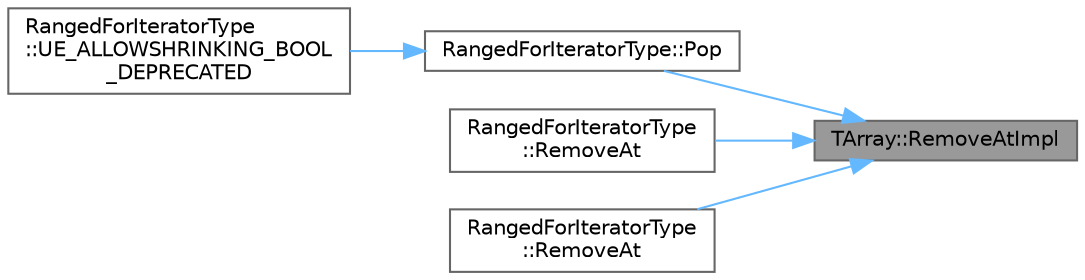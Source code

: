 digraph "TArray::RemoveAtImpl"
{
 // INTERACTIVE_SVG=YES
 // LATEX_PDF_SIZE
  bgcolor="transparent";
  edge [fontname=Helvetica,fontsize=10,labelfontname=Helvetica,labelfontsize=10];
  node [fontname=Helvetica,fontsize=10,shape=box,height=0.2,width=0.4];
  rankdir="RL";
  Node1 [id="Node000001",label="TArray::RemoveAtImpl",height=0.2,width=0.4,color="gray40", fillcolor="grey60", style="filled", fontcolor="black",tooltip=" "];
  Node1 -> Node2 [id="edge1_Node000001_Node000002",dir="back",color="steelblue1",style="solid",tooltip=" "];
  Node2 [id="Node000002",label="RangedForIteratorType::Pop",height=0.2,width=0.4,color="grey40", fillcolor="white", style="filled",URL="$d4/d52/classTArray.html#af75d51184a3b156af56c964be466bce7",tooltip=" "];
  Node2 -> Node3 [id="edge2_Node000002_Node000003",dir="back",color="steelblue1",style="solid",tooltip=" "];
  Node3 [id="Node000003",label="RangedForIteratorType\l::UE_ALLOWSHRINKING_BOOL\l_DEPRECATED",height=0.2,width=0.4,color="grey40", fillcolor="white", style="filled",URL="$d4/d52/classTArray.html#ada39da4dcf80c86d7b6fd6c2b1a30050",tooltip=" "];
  Node1 -> Node4 [id="edge3_Node000001_Node000004",dir="back",color="steelblue1",style="solid",tooltip=" "];
  Node4 [id="Node000004",label="RangedForIteratorType\l::RemoveAt",height=0.2,width=0.4,color="grey40", fillcolor="white", style="filled",URL="$d4/d52/classTArray.html#a6ecf3f9d6f7fa8863fad7db7677bc7f4",tooltip=" "];
  Node1 -> Node5 [id="edge4_Node000001_Node000005",dir="back",color="steelblue1",style="solid",tooltip=" "];
  Node5 [id="Node000005",label="RangedForIteratorType\l::RemoveAt",height=0.2,width=0.4,color="grey40", fillcolor="white", style="filled",URL="$d4/d52/classTArray.html#a7209d84cfc369cd9c6d3930d01828a6a",tooltip=" "];
}
